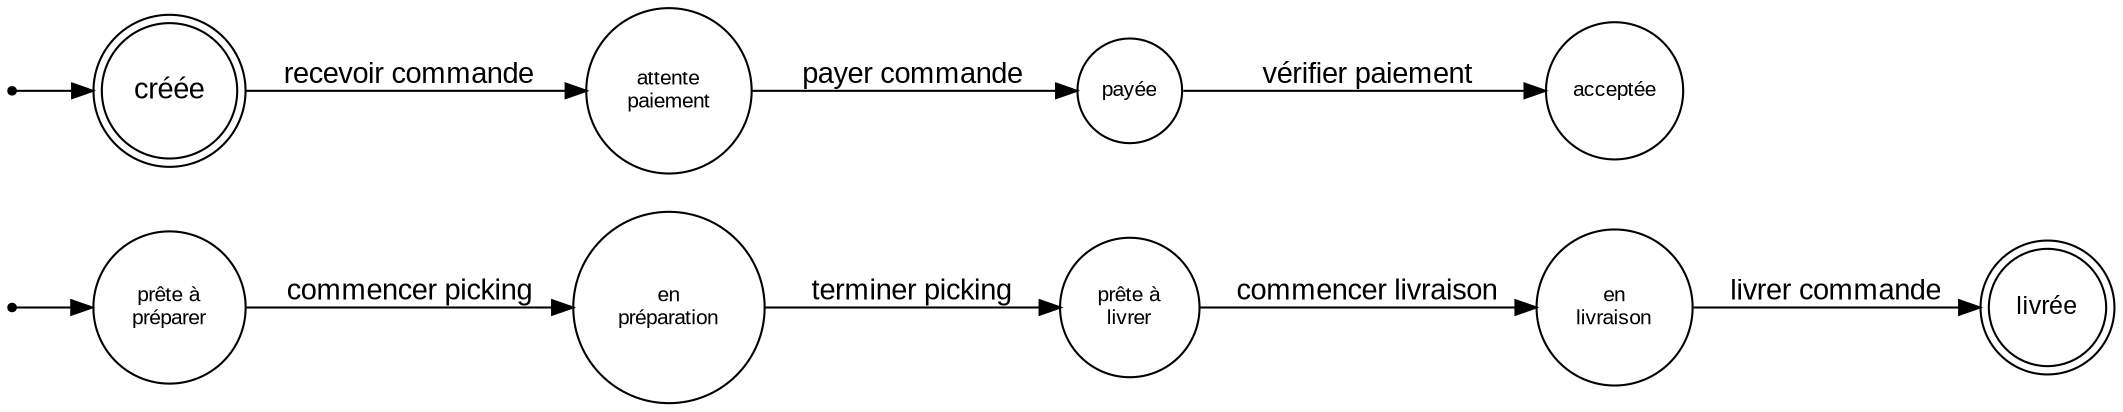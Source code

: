 
digraph finite_state_machine {
    rankdir=LR;
    graph [fontname = "arial"];
    node [fontname = "arial"];
    edge [fontname = "arial"];

    node [shape = point ]; ready
    node [shape = point ]; enter
    node [shape = doublecircle, label="créée", fontsize=14] created;

    node [shape = circle, label="attente\npaiement", fontsize=10] waiting_payment;
    node [shape = circle, label="payée", fontsize=10] paid ;
    node [shape = circle, label="acceptée", fontsize=10] accepted ;
    node [shape = circle, label="prête à\npréparer", fontsize=10] waiting_picking;
    node [shape = circle, label="en\npréparation", fontsize=10] picking ;
    node [shape = circle, label="prête à\nlivrer", fontsize=10] waiting_delivery;
    node [shape = circle, label="en\nlivraison", fontsize=10] delivering ;
    node [shape = doublecircle, label="livrée", fontsize=12] done;

    enter -> created ;
    created -> waiting_payment [label = "recevoir commande"];
    waiting_payment -> paid [label = "payer commande"];
    paid -> accepted [label = "vérifier paiement"];
    ready -> waiting_picking;
    waiting_picking -> picking [label = "commencer picking"];
    picking -> waiting_delivery [label = "terminer picking"];
    waiting_delivery -> delivering [label = "commencer livraison"];
    delivering -> done [label = "livrer commande"] ;
}

